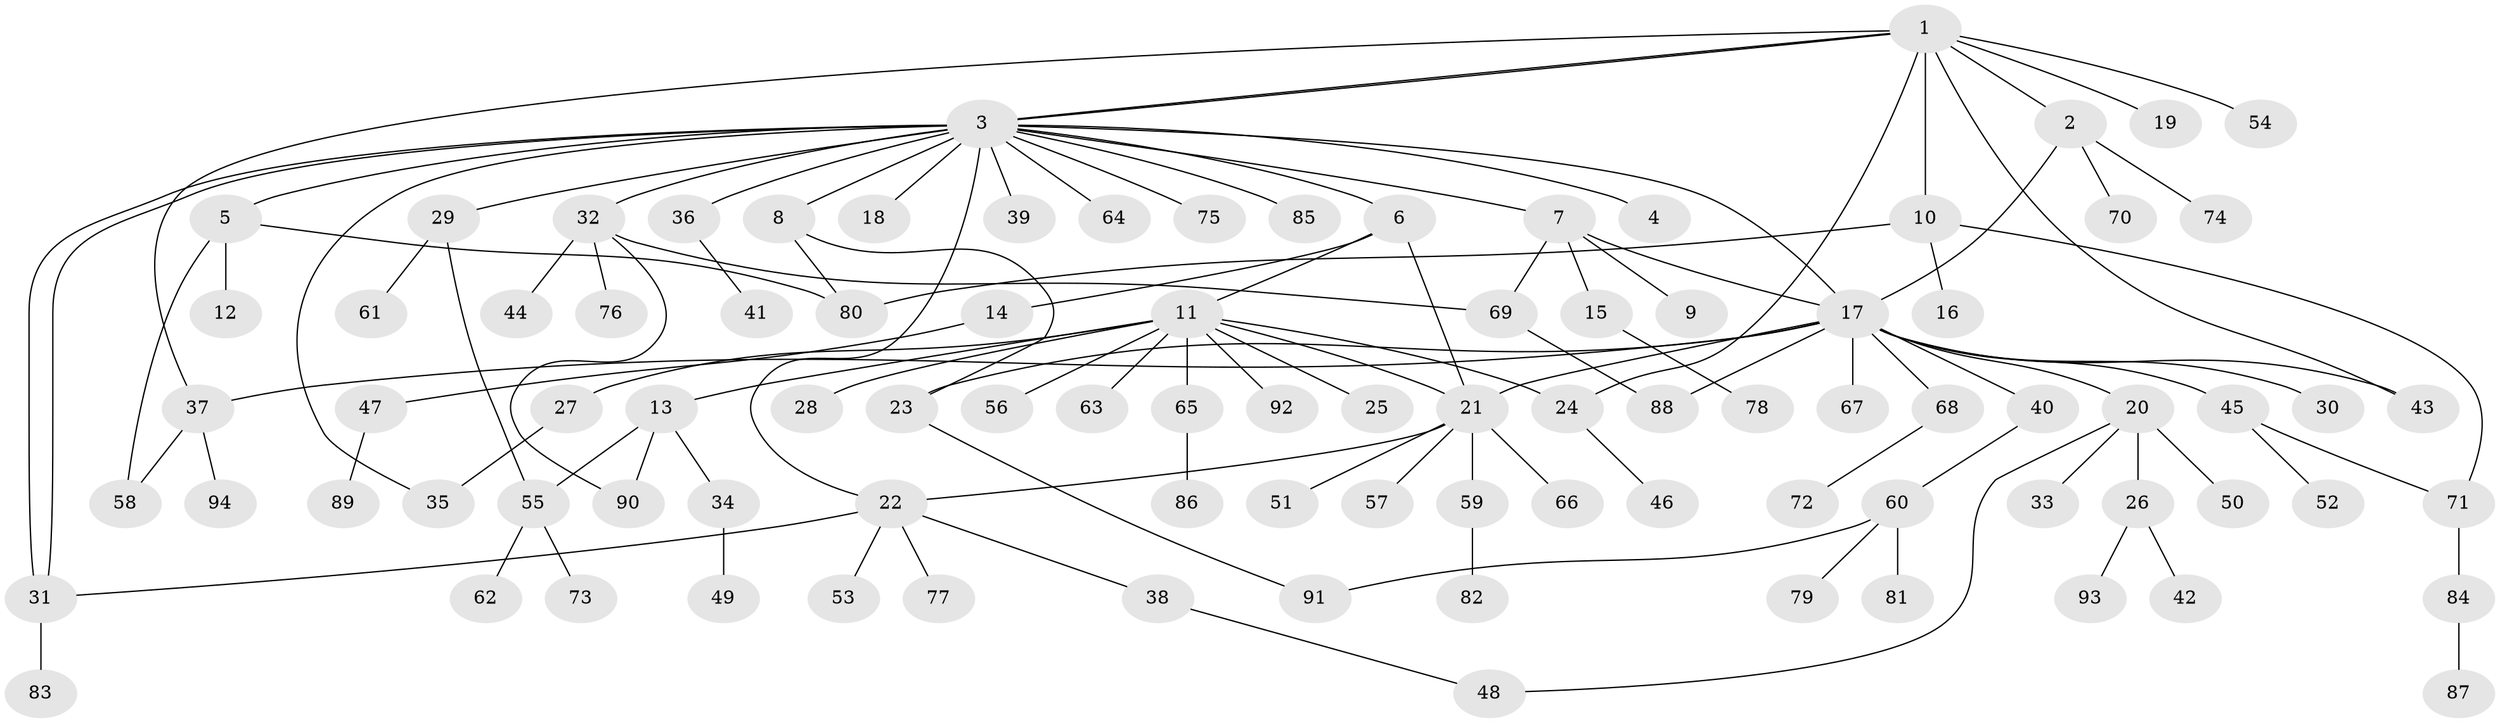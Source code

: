 // coarse degree distribution, {23: 0.014084507042253521, 3: 0.11267605633802817, 1: 0.5915492957746479, 4: 0.056338028169014086, 9: 0.014084507042253521, 5: 0.04225352112676056, 10: 0.014084507042253521, 2: 0.1267605633802817, 15: 0.014084507042253521, 6: 0.014084507042253521}
// Generated by graph-tools (version 1.1) at 2025/23/03/03/25 07:23:48]
// undirected, 94 vertices, 116 edges
graph export_dot {
graph [start="1"]
  node [color=gray90,style=filled];
  1;
  2;
  3;
  4;
  5;
  6;
  7;
  8;
  9;
  10;
  11;
  12;
  13;
  14;
  15;
  16;
  17;
  18;
  19;
  20;
  21;
  22;
  23;
  24;
  25;
  26;
  27;
  28;
  29;
  30;
  31;
  32;
  33;
  34;
  35;
  36;
  37;
  38;
  39;
  40;
  41;
  42;
  43;
  44;
  45;
  46;
  47;
  48;
  49;
  50;
  51;
  52;
  53;
  54;
  55;
  56;
  57;
  58;
  59;
  60;
  61;
  62;
  63;
  64;
  65;
  66;
  67;
  68;
  69;
  70;
  71;
  72;
  73;
  74;
  75;
  76;
  77;
  78;
  79;
  80;
  81;
  82;
  83;
  84;
  85;
  86;
  87;
  88;
  89;
  90;
  91;
  92;
  93;
  94;
  1 -- 2;
  1 -- 3;
  1 -- 3;
  1 -- 10;
  1 -- 19;
  1 -- 24;
  1 -- 37;
  1 -- 43;
  1 -- 54;
  2 -- 17;
  2 -- 70;
  2 -- 74;
  3 -- 4;
  3 -- 5;
  3 -- 6;
  3 -- 7;
  3 -- 8;
  3 -- 17;
  3 -- 18;
  3 -- 22;
  3 -- 29;
  3 -- 31;
  3 -- 31;
  3 -- 32;
  3 -- 35;
  3 -- 36;
  3 -- 39;
  3 -- 64;
  3 -- 75;
  3 -- 85;
  5 -- 12;
  5 -- 58;
  5 -- 80;
  6 -- 11;
  6 -- 14;
  6 -- 21;
  7 -- 9;
  7 -- 15;
  7 -- 17;
  7 -- 69;
  8 -- 23;
  8 -- 80;
  10 -- 16;
  10 -- 71;
  10 -- 80;
  11 -- 13;
  11 -- 21;
  11 -- 24;
  11 -- 25;
  11 -- 27;
  11 -- 28;
  11 -- 56;
  11 -- 63;
  11 -- 65;
  11 -- 92;
  13 -- 34;
  13 -- 55;
  13 -- 90;
  14 -- 47;
  15 -- 78;
  17 -- 20;
  17 -- 21;
  17 -- 23;
  17 -- 30;
  17 -- 37;
  17 -- 40;
  17 -- 43;
  17 -- 45;
  17 -- 67;
  17 -- 68;
  17 -- 88;
  20 -- 26;
  20 -- 33;
  20 -- 48;
  20 -- 50;
  21 -- 22;
  21 -- 51;
  21 -- 57;
  21 -- 59;
  21 -- 66;
  22 -- 31;
  22 -- 38;
  22 -- 53;
  22 -- 77;
  23 -- 91;
  24 -- 46;
  26 -- 42;
  26 -- 93;
  27 -- 35;
  29 -- 55;
  29 -- 61;
  31 -- 83;
  32 -- 44;
  32 -- 69;
  32 -- 76;
  32 -- 90;
  34 -- 49;
  36 -- 41;
  37 -- 58;
  37 -- 94;
  38 -- 48;
  40 -- 60;
  45 -- 52;
  45 -- 71;
  47 -- 89;
  55 -- 62;
  55 -- 73;
  59 -- 82;
  60 -- 79;
  60 -- 81;
  60 -- 91;
  65 -- 86;
  68 -- 72;
  69 -- 88;
  71 -- 84;
  84 -- 87;
}
